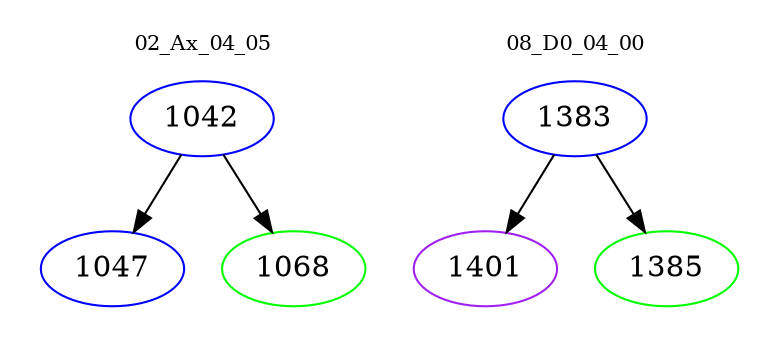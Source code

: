 digraph{
subgraph cluster_0 {
color = white
label = "02_Ax_04_05";
fontsize=10;
T0_1042 [label="1042", color="blue"]
T0_1042 -> T0_1047 [color="black"]
T0_1047 [label="1047", color="blue"]
T0_1042 -> T0_1068 [color="black"]
T0_1068 [label="1068", color="green"]
}
subgraph cluster_1 {
color = white
label = "08_D0_04_00";
fontsize=10;
T1_1383 [label="1383", color="blue"]
T1_1383 -> T1_1401 [color="black"]
T1_1401 [label="1401", color="purple"]
T1_1383 -> T1_1385 [color="black"]
T1_1385 [label="1385", color="green"]
}
}
